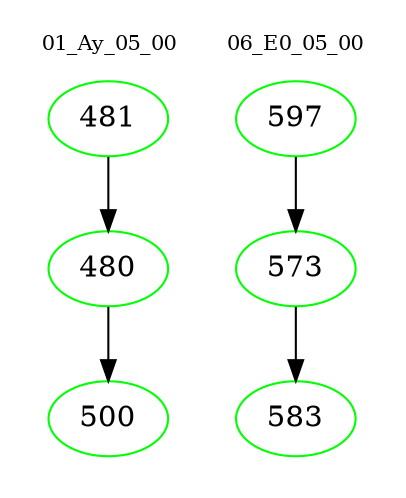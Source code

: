 digraph{
subgraph cluster_0 {
color = white
label = "01_Ay_05_00";
fontsize=10;
T0_481 [label="481", color="green"]
T0_481 -> T0_480 [color="black"]
T0_480 [label="480", color="green"]
T0_480 -> T0_500 [color="black"]
T0_500 [label="500", color="green"]
}
subgraph cluster_1 {
color = white
label = "06_E0_05_00";
fontsize=10;
T1_597 [label="597", color="green"]
T1_597 -> T1_573 [color="black"]
T1_573 [label="573", color="green"]
T1_573 -> T1_583 [color="black"]
T1_583 [label="583", color="green"]
}
}
